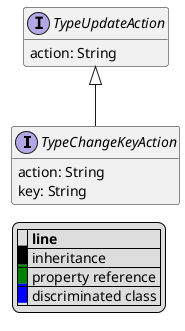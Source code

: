 @startuml

hide empty fields
hide empty methods
legend
|= |= line |
|<back:black>   </back>| inheritance |
|<back:green>   </back>| property reference |
|<back:blue>   </back>| discriminated class |
endlegend
interface TypeChangeKeyAction [[TypeChangeKeyAction.svg]] extends TypeUpdateAction {
    action: String
    key: String
}
interface TypeUpdateAction [[TypeUpdateAction.svg]]  {
    action: String
}





@enduml
